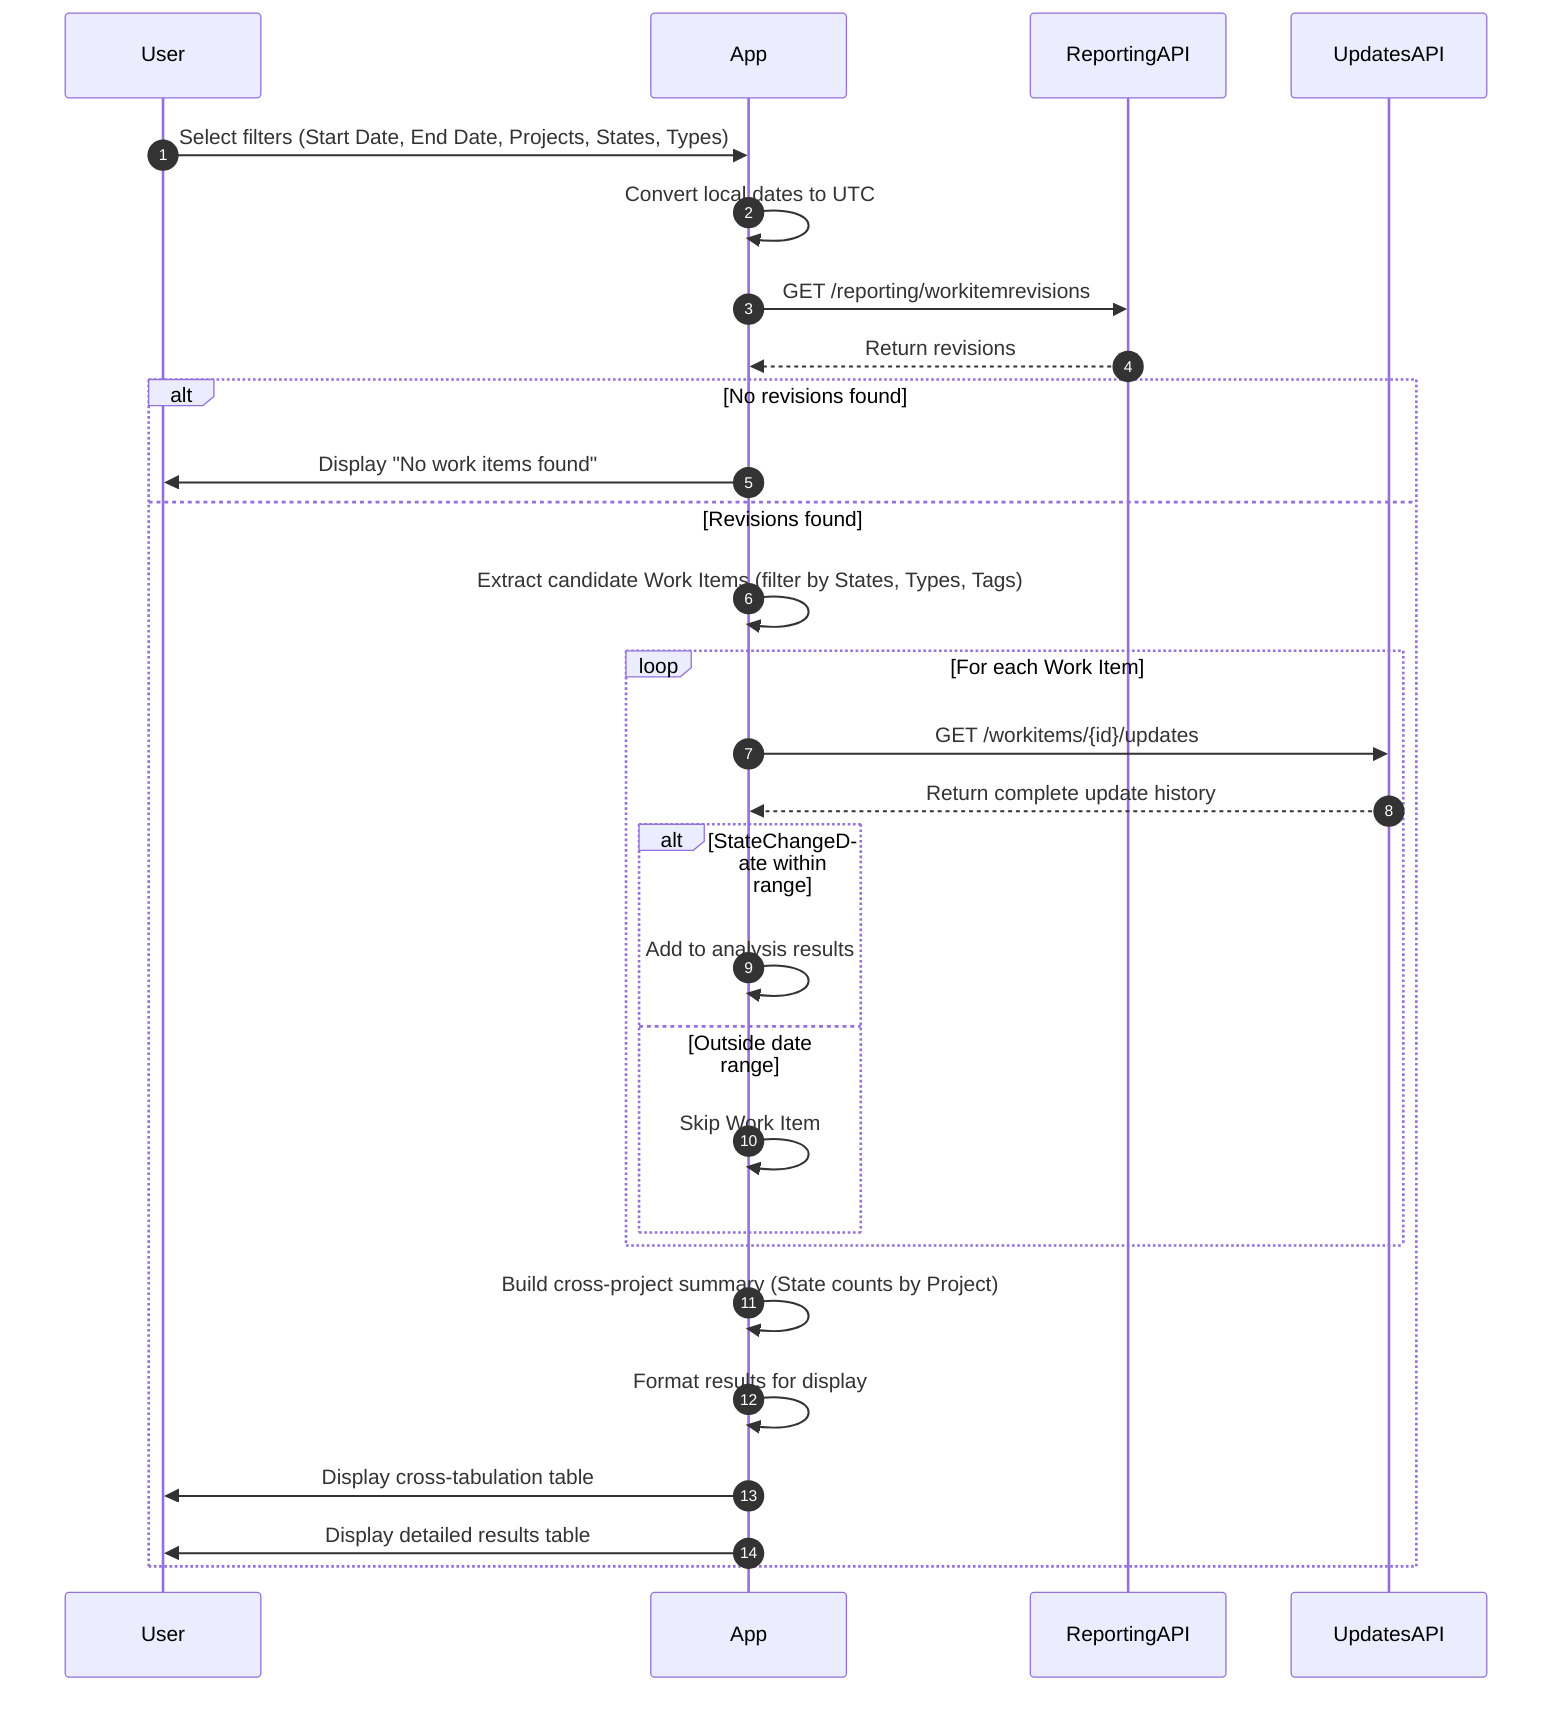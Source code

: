 sequenceDiagram
    autonumber
    participant User
    participant App
    participant ReportingAPI
    participant UpdatesAPI

    User->>App: Select filters (Start Date, End Date, Projects, States, Types)
    App->>App: Convert local dates to UTC

    App->>ReportingAPI: GET /reporting/workitemrevisions
    ReportingAPI-->>App: Return revisions

    alt No revisions found
        App->>User: Display "No work items found"
    else Revisions found
        App->>App: Extract candidate Work Items (filter by States, Types, Tags)

        loop For each Work Item
            App->>UpdatesAPI: GET /workitems/{id}/updates
            UpdatesAPI-->>App: Return complete update history

            alt StateChangeDate within range
                App->>App: Add to analysis results
            else Outside date range
                App->>App: Skip Work Item
            end
        end

        App->>App: Build cross-project summary (State counts by Project)
        App->>App: Format results for display
        App->>User: Display cross-tabulation table
        App->>User: Display detailed results table
    end